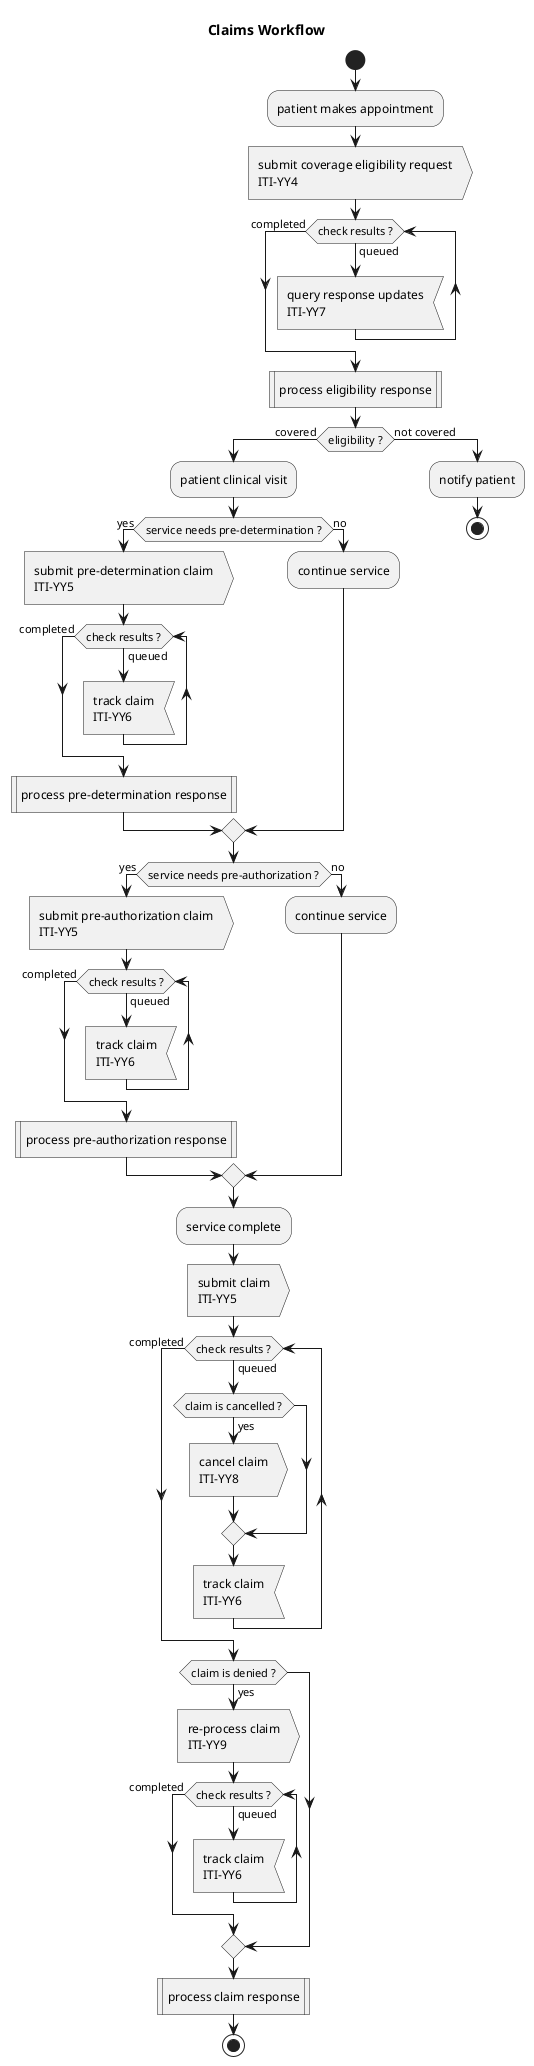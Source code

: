 @startuml

title Claims Workflow

start
:patient makes appointment;
:submit coverage eligibility request\nITI-YY4>
while (check results ?) is (queued)
  :query response updates\nITI-YY7<
endwhile (completed)
:process eligibility response|
if (eligibility ?) then (covered)
  :patient clinical visit;

  if (service needs pre-determination ?) then (yes)
    :submit pre-determination claim\nITI-YY5>
    while (check results ?) is (queued)
      :track claim\nITI-YY6<
    endwhile (completed)
    :process pre-determination response|
  else (no)
    :continue service;
  endif 
  if (service needs pre-authorization ?) then (yes)
  :submit pre-authorization claim\nITI-YY5>
  while (check results ?) is (queued)
    :track claim\nITI-YY6<
  endwhile (completed)
  :process pre-authorization response|
  else (no)
    :continue service;
  endif
  :service complete;
  :submit claim\nITI-YY5>
  while (check results ?) is (queued)
    if (claim is cancelled ?) then (yes)
      :cancel claim\nITI-YY8>
    endif
    :track claim\nITI-YY6<
  endwhile (completed)
  if (claim is denied ?) then (yes)
    :re-process claim\nITI-YY9>
    while (check results ?) is (queued)
      :track claim\nITI-YY6<
    endwhile (completed)
  endif
  :process claim response|
  stop
else (not covered)
  :notify patient;
  stop

@enduml
